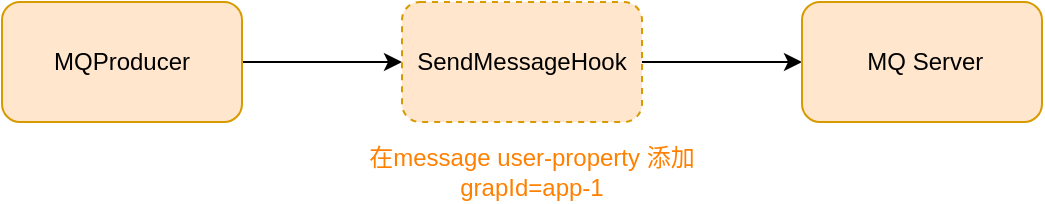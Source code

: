 <mxfile version="24.1.0" type="github">
  <diagram name="Page-1" id="PdCnAFTS8FPFW3GkIeFX">
    <mxGraphModel dx="954" dy="524" grid="1" gridSize="10" guides="1" tooltips="1" connect="1" arrows="1" fold="1" page="1" pageScale="1" pageWidth="850" pageHeight="1100" math="0" shadow="0">
      <root>
        <mxCell id="0" />
        <mxCell id="1" parent="0" />
        <mxCell id="4fq6fQGaYgkcOLLSfS4_-3" value="" style="edgeStyle=orthogonalEdgeStyle;rounded=0;orthogonalLoop=1;jettySize=auto;html=1;" edge="1" parent="1" source="4fq6fQGaYgkcOLLSfS4_-1" target="4fq6fQGaYgkcOLLSfS4_-2">
          <mxGeometry relative="1" as="geometry" />
        </mxCell>
        <mxCell id="4fq6fQGaYgkcOLLSfS4_-1" value="MQProducer" style="rounded=1;whiteSpace=wrap;html=1;fillColor=#ffe6cc;strokeColor=#d79b00;" vertex="1" parent="1">
          <mxGeometry x="130" y="250" width="120" height="60" as="geometry" />
        </mxCell>
        <mxCell id="4fq6fQGaYgkcOLLSfS4_-5" value="" style="edgeStyle=orthogonalEdgeStyle;rounded=0;orthogonalLoop=1;jettySize=auto;html=1;" edge="1" parent="1" source="4fq6fQGaYgkcOLLSfS4_-2" target="4fq6fQGaYgkcOLLSfS4_-4">
          <mxGeometry relative="1" as="geometry" />
        </mxCell>
        <mxCell id="4fq6fQGaYgkcOLLSfS4_-2" value="SendMessageHook" style="whiteSpace=wrap;html=1;rounded=1;fillColor=#ffe6cc;strokeColor=#d79b00;dashed=1;" vertex="1" parent="1">
          <mxGeometry x="330" y="250" width="120" height="60" as="geometry" />
        </mxCell>
        <mxCell id="4fq6fQGaYgkcOLLSfS4_-4" value="&amp;nbsp;MQ Server" style="whiteSpace=wrap;html=1;rounded=1;fillColor=#ffe6cc;strokeColor=#d79b00;" vertex="1" parent="1">
          <mxGeometry x="530" y="250" width="120" height="60" as="geometry" />
        </mxCell>
        <mxCell id="4fq6fQGaYgkcOLLSfS4_-7" value="&lt;font color=&quot;#ff8000&quot;&gt;在message user-property 添加 grapId=app-1&lt;/font&gt;" style="text;html=1;align=center;verticalAlign=middle;whiteSpace=wrap;rounded=0;" vertex="1" parent="1">
          <mxGeometry x="310" y="320" width="170" height="30" as="geometry" />
        </mxCell>
      </root>
    </mxGraphModel>
  </diagram>
</mxfile>

